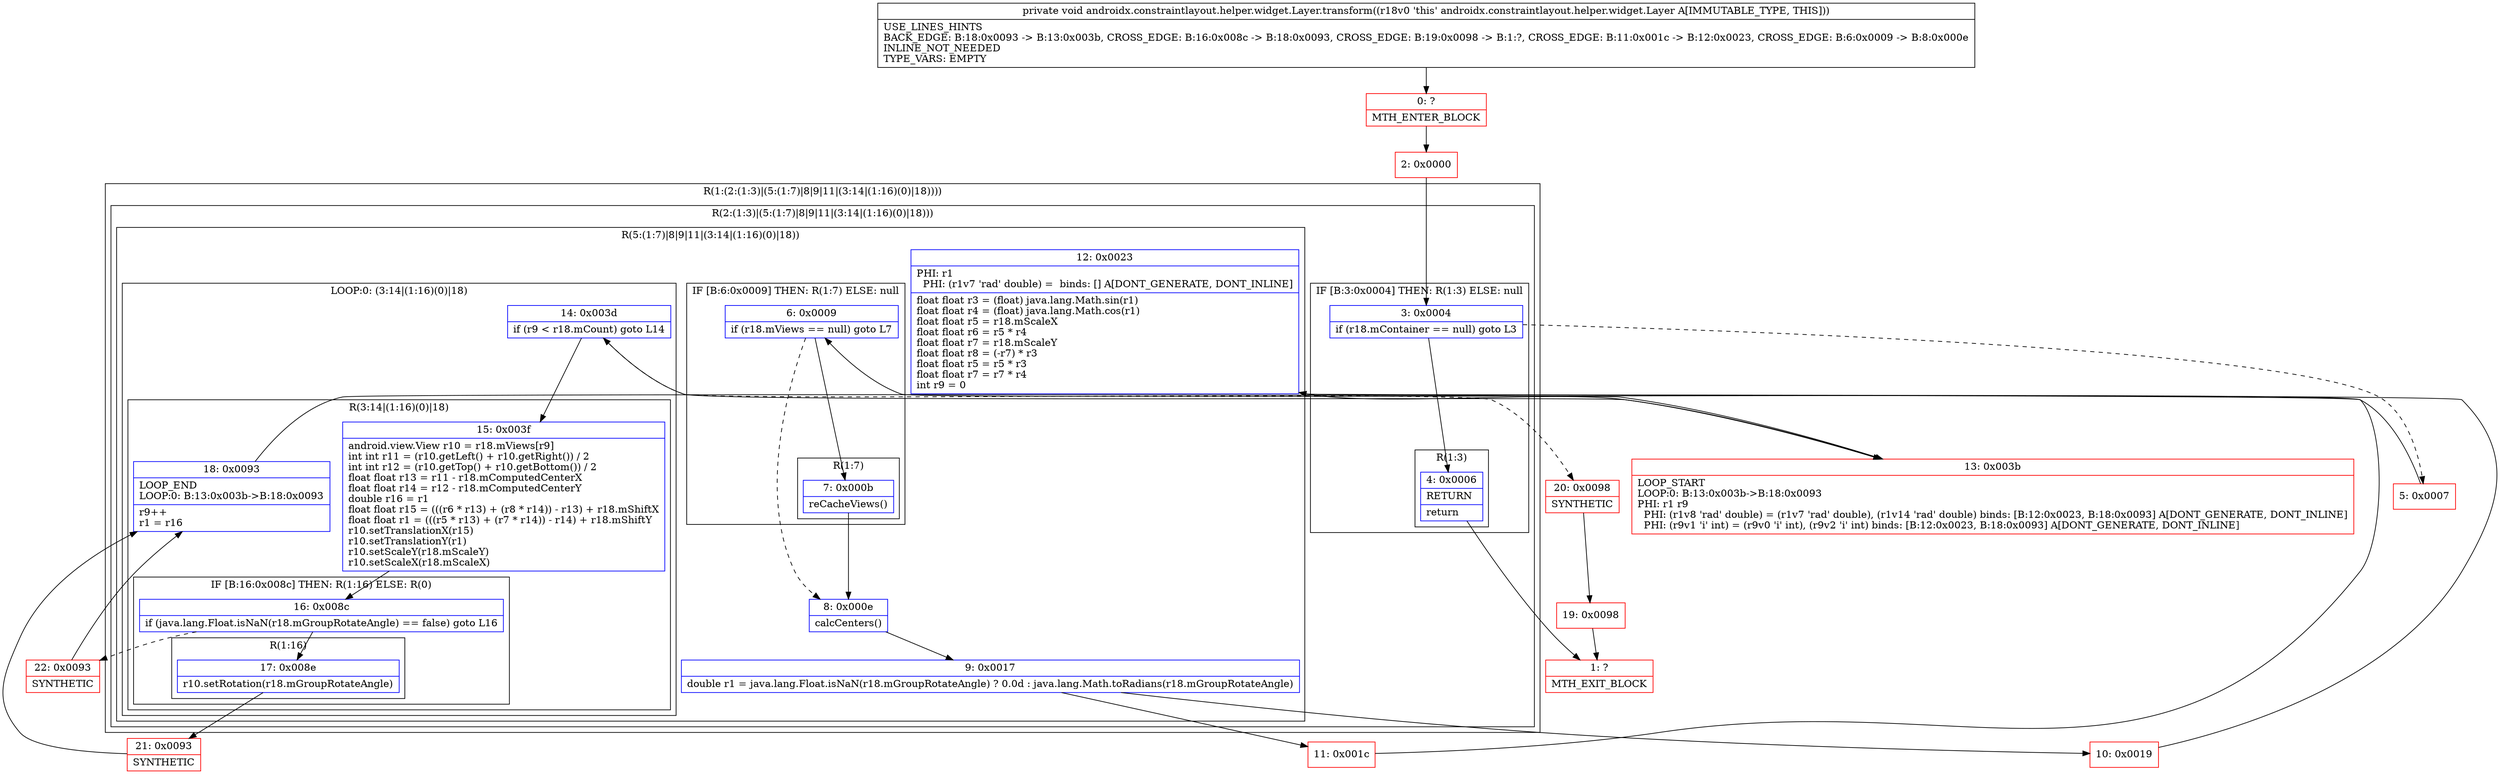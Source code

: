 digraph "CFG forandroidx.constraintlayout.helper.widget.Layer.transform()V" {
subgraph cluster_Region_1531837021 {
label = "R(1:(2:(1:3)|(5:(1:7)|8|9|11|(3:14|(1:16)(0)|18))))";
node [shape=record,color=blue];
subgraph cluster_Region_1612435337 {
label = "R(2:(1:3)|(5:(1:7)|8|9|11|(3:14|(1:16)(0)|18)))";
node [shape=record,color=blue];
subgraph cluster_IfRegion_1739509318 {
label = "IF [B:3:0x0004] THEN: R(1:3) ELSE: null";
node [shape=record,color=blue];
Node_3 [shape=record,label="{3\:\ 0x0004|if (r18.mContainer == null) goto L3\l}"];
subgraph cluster_Region_1316268565 {
label = "R(1:3)";
node [shape=record,color=blue];
Node_4 [shape=record,label="{4\:\ 0x0006|RETURN\l|return\l}"];
}
}
subgraph cluster_Region_1973130699 {
label = "R(5:(1:7)|8|9|11|(3:14|(1:16)(0)|18))";
node [shape=record,color=blue];
subgraph cluster_IfRegion_2053058196 {
label = "IF [B:6:0x0009] THEN: R(1:7) ELSE: null";
node [shape=record,color=blue];
Node_6 [shape=record,label="{6\:\ 0x0009|if (r18.mViews == null) goto L7\l}"];
subgraph cluster_Region_1141297617 {
label = "R(1:7)";
node [shape=record,color=blue];
Node_7 [shape=record,label="{7\:\ 0x000b|reCacheViews()\l}"];
}
}
Node_8 [shape=record,label="{8\:\ 0x000e|calcCenters()\l}"];
Node_9 [shape=record,label="{9\:\ 0x0017|double r1 = java.lang.Float.isNaN(r18.mGroupRotateAngle) ? 0.0d : java.lang.Math.toRadians(r18.mGroupRotateAngle)\l}"];
Node_12 [shape=record,label="{12\:\ 0x0023|PHI: r1 \l  PHI: (r1v7 'rad' double) =  binds: [] A[DONT_GENERATE, DONT_INLINE]\l|float float r3 = (float) java.lang.Math.sin(r1)\lfloat float r4 = (float) java.lang.Math.cos(r1)\lfloat float r5 = r18.mScaleX\lfloat float r6 = r5 * r4\lfloat float r7 = r18.mScaleY\lfloat float r8 = (\-r7) * r3\lfloat float r5 = r5 * r3\lfloat float r7 = r7 * r4\lint r9 = 0\l}"];
subgraph cluster_LoopRegion_2121755942 {
label = "LOOP:0: (3:14|(1:16)(0)|18)";
node [shape=record,color=blue];
Node_14 [shape=record,label="{14\:\ 0x003d|if (r9 \< r18.mCount) goto L14\l}"];
subgraph cluster_Region_1370506133 {
label = "R(3:14|(1:16)(0)|18)";
node [shape=record,color=blue];
Node_15 [shape=record,label="{15\:\ 0x003f|android.view.View r10 = r18.mViews[r9]\lint int r11 = (r10.getLeft() + r10.getRight()) \/ 2\lint int r12 = (r10.getTop() + r10.getBottom()) \/ 2\lfloat float r13 = r11 \- r18.mComputedCenterX\lfloat float r14 = r12 \- r18.mComputedCenterY\ldouble r16 = r1\lfloat float r15 = (((r6 * r13) + (r8 * r14)) \- r13) + r18.mShiftX\lfloat float r1 = (((r5 * r13) + (r7 * r14)) \- r14) + r18.mShiftY\lr10.setTranslationX(r15)\lr10.setTranslationY(r1)\lr10.setScaleY(r18.mScaleY)\lr10.setScaleX(r18.mScaleX)\l}"];
subgraph cluster_IfRegion_1439427561 {
label = "IF [B:16:0x008c] THEN: R(1:16) ELSE: R(0)";
node [shape=record,color=blue];
Node_16 [shape=record,label="{16\:\ 0x008c|if (java.lang.Float.isNaN(r18.mGroupRotateAngle) == false) goto L16\l}"];
subgraph cluster_Region_670641322 {
label = "R(1:16)";
node [shape=record,color=blue];
Node_17 [shape=record,label="{17\:\ 0x008e|r10.setRotation(r18.mGroupRotateAngle)\l}"];
}
subgraph cluster_Region_1040504647 {
label = "R(0)";
node [shape=record,color=blue];
}
}
Node_18 [shape=record,label="{18\:\ 0x0093|LOOP_END\lLOOP:0: B:13:0x003b\-\>B:18:0x0093\l|r9++\lr1 = r16\l}"];
}
}
}
}
}
Node_0 [shape=record,color=red,label="{0\:\ ?|MTH_ENTER_BLOCK\l}"];
Node_2 [shape=record,color=red,label="{2\:\ 0x0000}"];
Node_1 [shape=record,color=red,label="{1\:\ ?|MTH_EXIT_BLOCK\l}"];
Node_5 [shape=record,color=red,label="{5\:\ 0x0007}"];
Node_10 [shape=record,color=red,label="{10\:\ 0x0019}"];
Node_13 [shape=record,color=red,label="{13\:\ 0x003b|LOOP_START\lLOOP:0: B:13:0x003b\-\>B:18:0x0093\lPHI: r1 r9 \l  PHI: (r1v8 'rad' double) = (r1v7 'rad' double), (r1v14 'rad' double) binds: [B:12:0x0023, B:18:0x0093] A[DONT_GENERATE, DONT_INLINE]\l  PHI: (r9v1 'i' int) = (r9v0 'i' int), (r9v2 'i' int) binds: [B:12:0x0023, B:18:0x0093] A[DONT_GENERATE, DONT_INLINE]\l}"];
Node_21 [shape=record,color=red,label="{21\:\ 0x0093|SYNTHETIC\l}"];
Node_22 [shape=record,color=red,label="{22\:\ 0x0093|SYNTHETIC\l}"];
Node_20 [shape=record,color=red,label="{20\:\ 0x0098|SYNTHETIC\l}"];
Node_19 [shape=record,color=red,label="{19\:\ 0x0098}"];
Node_11 [shape=record,color=red,label="{11\:\ 0x001c}"];
MethodNode[shape=record,label="{private void androidx.constraintlayout.helper.widget.Layer.transform((r18v0 'this' androidx.constraintlayout.helper.widget.Layer A[IMMUTABLE_TYPE, THIS]))  | USE_LINES_HINTS\lBACK_EDGE: B:18:0x0093 \-\> B:13:0x003b, CROSS_EDGE: B:16:0x008c \-\> B:18:0x0093, CROSS_EDGE: B:19:0x0098 \-\> B:1:?, CROSS_EDGE: B:11:0x001c \-\> B:12:0x0023, CROSS_EDGE: B:6:0x0009 \-\> B:8:0x000e\lINLINE_NOT_NEEDED\lTYPE_VARS: EMPTY\l}"];
MethodNode -> Node_0;Node_3 -> Node_4;
Node_3 -> Node_5[style=dashed];
Node_4 -> Node_1;
Node_6 -> Node_7;
Node_6 -> Node_8[style=dashed];
Node_7 -> Node_8;
Node_8 -> Node_9;
Node_9 -> Node_10;
Node_9 -> Node_11;
Node_12 -> Node_13;
Node_14 -> Node_15;
Node_14 -> Node_20[style=dashed];
Node_15 -> Node_16;
Node_16 -> Node_17;
Node_16 -> Node_22[style=dashed];
Node_17 -> Node_21;
Node_18 -> Node_13;
Node_0 -> Node_2;
Node_2 -> Node_3;
Node_5 -> Node_6;
Node_10 -> Node_12;
Node_13 -> Node_14;
Node_21 -> Node_18;
Node_22 -> Node_18;
Node_20 -> Node_19;
Node_19 -> Node_1;
Node_11 -> Node_12;
}

